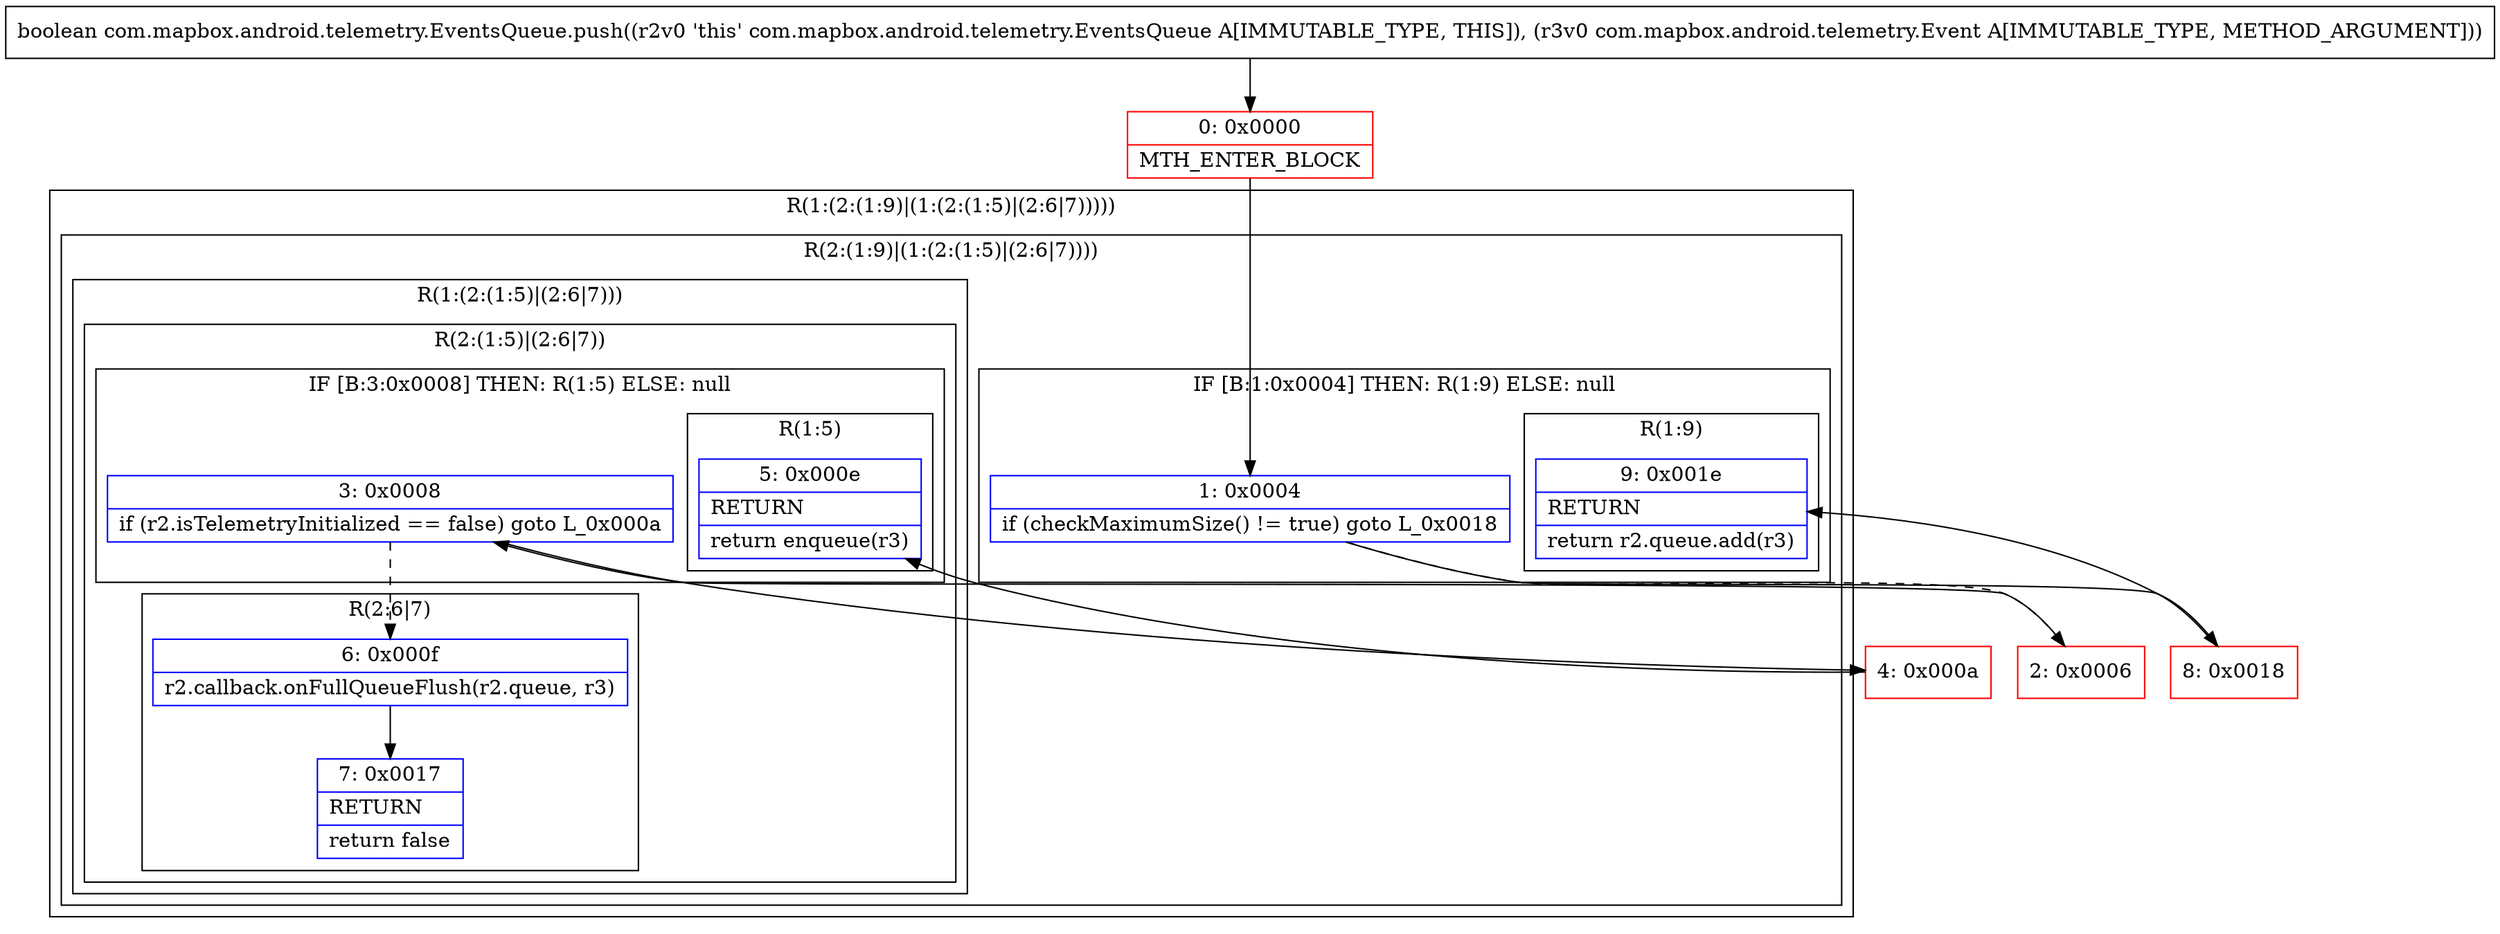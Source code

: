 digraph "CFG forcom.mapbox.android.telemetry.EventsQueue.push(Lcom\/mapbox\/android\/telemetry\/Event;)Z" {
subgraph cluster_Region_703196021 {
label = "R(1:(2:(1:9)|(1:(2:(1:5)|(2:6|7)))))";
node [shape=record,color=blue];
subgraph cluster_Region_1781453857 {
label = "R(2:(1:9)|(1:(2:(1:5)|(2:6|7))))";
node [shape=record,color=blue];
subgraph cluster_IfRegion_1122733580 {
label = "IF [B:1:0x0004] THEN: R(1:9) ELSE: null";
node [shape=record,color=blue];
Node_1 [shape=record,label="{1\:\ 0x0004|if (checkMaximumSize() != true) goto L_0x0018\l}"];
subgraph cluster_Region_1978573766 {
label = "R(1:9)";
node [shape=record,color=blue];
Node_9 [shape=record,label="{9\:\ 0x001e|RETURN\l|return r2.queue.add(r3)\l}"];
}
}
subgraph cluster_Region_322591821 {
label = "R(1:(2:(1:5)|(2:6|7)))";
node [shape=record,color=blue];
subgraph cluster_Region_262737367 {
label = "R(2:(1:5)|(2:6|7))";
node [shape=record,color=blue];
subgraph cluster_IfRegion_296516032 {
label = "IF [B:3:0x0008] THEN: R(1:5) ELSE: null";
node [shape=record,color=blue];
Node_3 [shape=record,label="{3\:\ 0x0008|if (r2.isTelemetryInitialized == false) goto L_0x000a\l}"];
subgraph cluster_Region_291244192 {
label = "R(1:5)";
node [shape=record,color=blue];
Node_5 [shape=record,label="{5\:\ 0x000e|RETURN\l|return enqueue(r3)\l}"];
}
}
subgraph cluster_Region_1346762482 {
label = "R(2:6|7)";
node [shape=record,color=blue];
Node_6 [shape=record,label="{6\:\ 0x000f|r2.callback.onFullQueueFlush(r2.queue, r3)\l}"];
Node_7 [shape=record,label="{7\:\ 0x0017|RETURN\l|return false\l}"];
}
}
}
}
}
Node_0 [shape=record,color=red,label="{0\:\ 0x0000|MTH_ENTER_BLOCK\l}"];
Node_2 [shape=record,color=red,label="{2\:\ 0x0006}"];
Node_4 [shape=record,color=red,label="{4\:\ 0x000a}"];
Node_8 [shape=record,color=red,label="{8\:\ 0x0018}"];
MethodNode[shape=record,label="{boolean com.mapbox.android.telemetry.EventsQueue.push((r2v0 'this' com.mapbox.android.telemetry.EventsQueue A[IMMUTABLE_TYPE, THIS]), (r3v0 com.mapbox.android.telemetry.Event A[IMMUTABLE_TYPE, METHOD_ARGUMENT])) }"];
MethodNode -> Node_0;
Node_1 -> Node_2[style=dashed];
Node_1 -> Node_8;
Node_3 -> Node_4;
Node_3 -> Node_6[style=dashed];
Node_6 -> Node_7;
Node_0 -> Node_1;
Node_2 -> Node_3;
Node_4 -> Node_5;
Node_8 -> Node_9;
}

